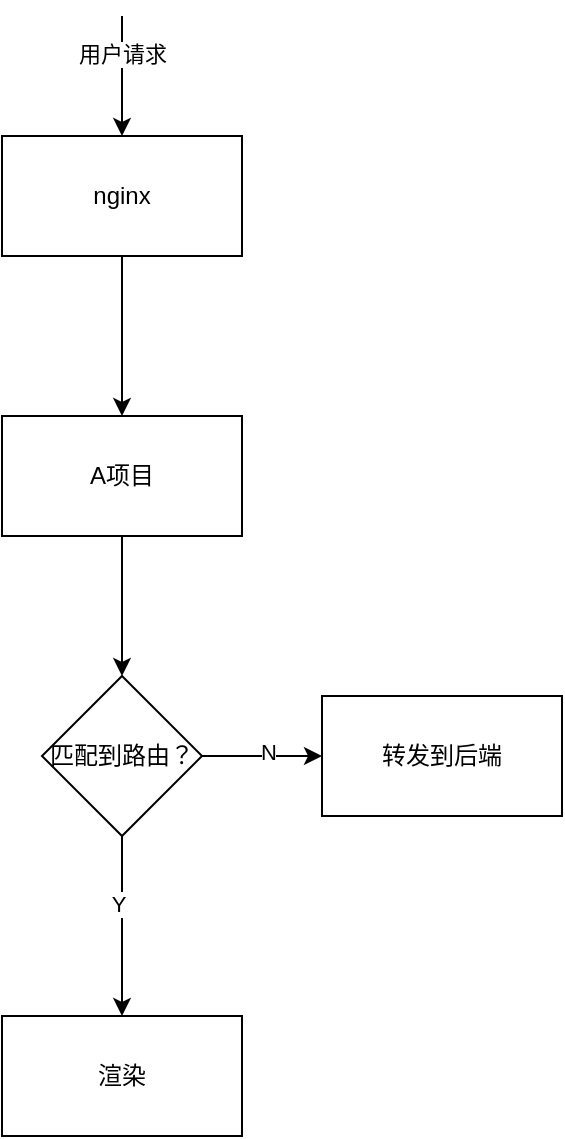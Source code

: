 <mxfile version="16.3.0" type="github">
  <diagram id="qq7jzO21DMXIDBAaHvKd" name="第 1 页">
    <mxGraphModel dx="1186" dy="739" grid="1" gridSize="10" guides="1" tooltips="1" connect="1" arrows="1" fold="1" page="1" pageScale="1" pageWidth="827" pageHeight="1169" math="0" shadow="0">
      <root>
        <mxCell id="0" />
        <mxCell id="1" parent="0" />
        <mxCell id="xQ6Xs40lo2beXHcD1UCU-3" value="" style="edgeStyle=orthogonalEdgeStyle;rounded=0;orthogonalLoop=1;jettySize=auto;html=1;" edge="1" parent="1" source="xQ6Xs40lo2beXHcD1UCU-1" target="xQ6Xs40lo2beXHcD1UCU-2">
          <mxGeometry relative="1" as="geometry" />
        </mxCell>
        <mxCell id="xQ6Xs40lo2beXHcD1UCU-1" value="nginx" style="rounded=0;whiteSpace=wrap;html=1;" vertex="1" parent="1">
          <mxGeometry x="354" y="90" width="120" height="60" as="geometry" />
        </mxCell>
        <mxCell id="xQ6Xs40lo2beXHcD1UCU-8" value="" style="edgeStyle=orthogonalEdgeStyle;rounded=0;orthogonalLoop=1;jettySize=auto;html=1;" edge="1" parent="1" source="xQ6Xs40lo2beXHcD1UCU-2" target="xQ6Xs40lo2beXHcD1UCU-7">
          <mxGeometry relative="1" as="geometry" />
        </mxCell>
        <mxCell id="xQ6Xs40lo2beXHcD1UCU-2" value="A项目" style="whiteSpace=wrap;html=1;rounded=0;" vertex="1" parent="1">
          <mxGeometry x="354" y="230" width="120" height="60" as="geometry" />
        </mxCell>
        <mxCell id="xQ6Xs40lo2beXHcD1UCU-5" value="" style="endArrow=classic;html=1;rounded=0;entryX=0.5;entryY=0;entryDx=0;entryDy=0;" edge="1" parent="1" target="xQ6Xs40lo2beXHcD1UCU-1">
          <mxGeometry width="50" height="50" relative="1" as="geometry">
            <mxPoint x="414" y="30" as="sourcePoint" />
            <mxPoint x="440" y="350" as="targetPoint" />
          </mxGeometry>
        </mxCell>
        <mxCell id="xQ6Xs40lo2beXHcD1UCU-6" value="用户请求" style="edgeLabel;html=1;align=center;verticalAlign=middle;resizable=0;points=[];" vertex="1" connectable="0" parent="xQ6Xs40lo2beXHcD1UCU-5">
          <mxGeometry x="-0.367" relative="1" as="geometry">
            <mxPoint as="offset" />
          </mxGeometry>
        </mxCell>
        <mxCell id="xQ6Xs40lo2beXHcD1UCU-10" value="" style="edgeStyle=orthogonalEdgeStyle;rounded=0;orthogonalLoop=1;jettySize=auto;html=1;" edge="1" parent="1" source="xQ6Xs40lo2beXHcD1UCU-7" target="xQ6Xs40lo2beXHcD1UCU-9">
          <mxGeometry relative="1" as="geometry" />
        </mxCell>
        <mxCell id="xQ6Xs40lo2beXHcD1UCU-13" value="Y" style="edgeLabel;html=1;align=center;verticalAlign=middle;resizable=0;points=[];" vertex="1" connectable="0" parent="xQ6Xs40lo2beXHcD1UCU-10">
          <mxGeometry x="-0.244" y="-2" relative="1" as="geometry">
            <mxPoint as="offset" />
          </mxGeometry>
        </mxCell>
        <mxCell id="xQ6Xs40lo2beXHcD1UCU-12" value="" style="edgeStyle=orthogonalEdgeStyle;rounded=0;orthogonalLoop=1;jettySize=auto;html=1;" edge="1" parent="1" source="xQ6Xs40lo2beXHcD1UCU-7" target="xQ6Xs40lo2beXHcD1UCU-11">
          <mxGeometry relative="1" as="geometry" />
        </mxCell>
        <mxCell id="xQ6Xs40lo2beXHcD1UCU-14" value="N" style="edgeLabel;html=1;align=center;verticalAlign=middle;resizable=0;points=[];" vertex="1" connectable="0" parent="xQ6Xs40lo2beXHcD1UCU-12">
          <mxGeometry x="0.1" y="2" relative="1" as="geometry">
            <mxPoint as="offset" />
          </mxGeometry>
        </mxCell>
        <mxCell id="xQ6Xs40lo2beXHcD1UCU-7" value="匹配到路由？" style="rhombus;whiteSpace=wrap;html=1;rounded=0;" vertex="1" parent="1">
          <mxGeometry x="374" y="360" width="80" height="80" as="geometry" />
        </mxCell>
        <mxCell id="xQ6Xs40lo2beXHcD1UCU-9" value="渲染" style="whiteSpace=wrap;html=1;rounded=0;" vertex="1" parent="1">
          <mxGeometry x="354" y="530" width="120" height="60" as="geometry" />
        </mxCell>
        <mxCell id="xQ6Xs40lo2beXHcD1UCU-11" value="转发到后端" style="whiteSpace=wrap;html=1;rounded=0;" vertex="1" parent="1">
          <mxGeometry x="514" y="370" width="120" height="60" as="geometry" />
        </mxCell>
      </root>
    </mxGraphModel>
  </diagram>
</mxfile>
